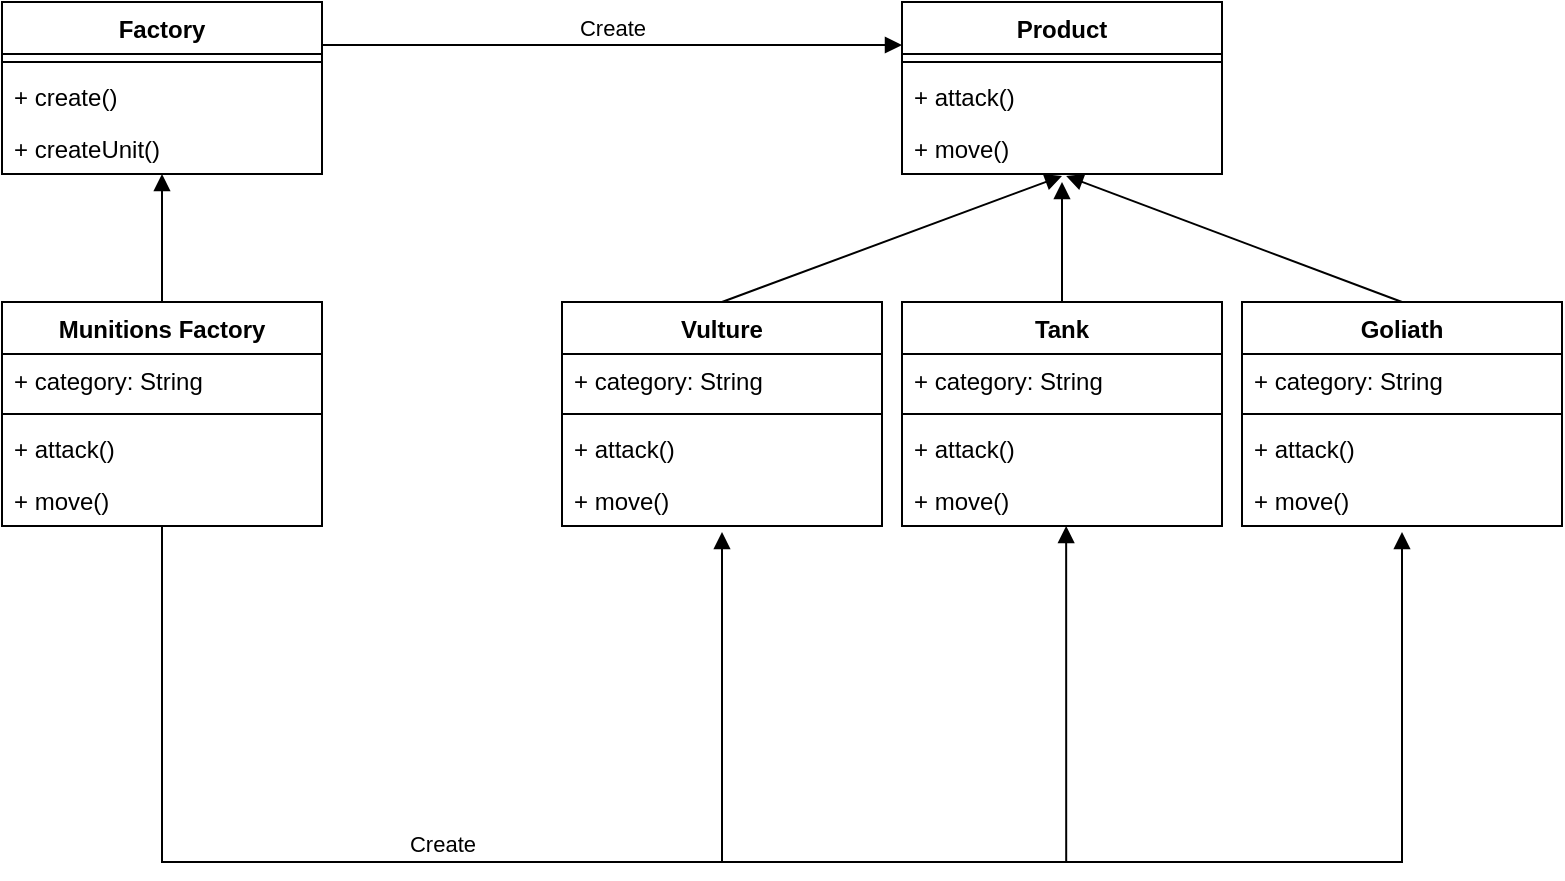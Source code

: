 <mxfile version="16.0.0" type="github">
  <diagram id="C5RBs43oDa-KdzZeNtuy" name="Page-1">
    <mxGraphModel dx="1662" dy="762" grid="1" gridSize="10" guides="1" tooltips="1" connect="1" arrows="1" fold="1" page="1" pageScale="1" pageWidth="827" pageHeight="1169" math="0" shadow="0">
      <root>
        <mxCell id="WIyWlLk6GJQsqaUBKTNV-0" />
        <mxCell id="WIyWlLk6GJQsqaUBKTNV-1" parent="WIyWlLk6GJQsqaUBKTNV-0" />
        <mxCell id="WZ-kVXEVeXFs6_7SI9vU-0" value="Product" style="swimlane;fontStyle=1;align=center;verticalAlign=top;childLayout=stackLayout;horizontal=1;startSize=26;horizontalStack=0;resizeParent=1;resizeParentMax=0;resizeLast=0;collapsible=1;marginBottom=0;" vertex="1" parent="WIyWlLk6GJQsqaUBKTNV-1">
          <mxGeometry x="600" y="180" width="160" height="86" as="geometry" />
        </mxCell>
        <mxCell id="WZ-kVXEVeXFs6_7SI9vU-2" value="" style="line;strokeWidth=1;fillColor=none;align=left;verticalAlign=middle;spacingTop=-1;spacingLeft=3;spacingRight=3;rotatable=0;labelPosition=right;points=[];portConstraint=eastwest;" vertex="1" parent="WZ-kVXEVeXFs6_7SI9vU-0">
          <mxGeometry y="26" width="160" height="8" as="geometry" />
        </mxCell>
        <mxCell id="WZ-kVXEVeXFs6_7SI9vU-3" value="+ attack()" style="text;strokeColor=none;fillColor=none;align=left;verticalAlign=top;spacingLeft=4;spacingRight=4;overflow=hidden;rotatable=0;points=[[0,0.5],[1,0.5]];portConstraint=eastwest;" vertex="1" parent="WZ-kVXEVeXFs6_7SI9vU-0">
          <mxGeometry y="34" width="160" height="26" as="geometry" />
        </mxCell>
        <mxCell id="WZ-kVXEVeXFs6_7SI9vU-4" value="+ move()" style="text;strokeColor=none;fillColor=none;align=left;verticalAlign=top;spacingLeft=4;spacingRight=4;overflow=hidden;rotatable=0;points=[[0,0.5],[1,0.5]];portConstraint=eastwest;" vertex="1" parent="WZ-kVXEVeXFs6_7SI9vU-0">
          <mxGeometry y="60" width="160" height="26" as="geometry" />
        </mxCell>
        <mxCell id="WZ-kVXEVeXFs6_7SI9vU-23" value="Vulture" style="swimlane;fontStyle=1;align=center;verticalAlign=top;childLayout=stackLayout;horizontal=1;startSize=26;horizontalStack=0;resizeParent=1;resizeParentMax=0;resizeLast=0;collapsible=1;marginBottom=0;" vertex="1" parent="WIyWlLk6GJQsqaUBKTNV-1">
          <mxGeometry x="430" y="330" width="160" height="112" as="geometry" />
        </mxCell>
        <mxCell id="WZ-kVXEVeXFs6_7SI9vU-24" value="+ category: String" style="text;strokeColor=none;fillColor=none;align=left;verticalAlign=top;spacingLeft=4;spacingRight=4;overflow=hidden;rotatable=0;points=[[0,0.5],[1,0.5]];portConstraint=eastwest;" vertex="1" parent="WZ-kVXEVeXFs6_7SI9vU-23">
          <mxGeometry y="26" width="160" height="26" as="geometry" />
        </mxCell>
        <mxCell id="WZ-kVXEVeXFs6_7SI9vU-25" value="" style="line;strokeWidth=1;fillColor=none;align=left;verticalAlign=middle;spacingTop=-1;spacingLeft=3;spacingRight=3;rotatable=0;labelPosition=right;points=[];portConstraint=eastwest;" vertex="1" parent="WZ-kVXEVeXFs6_7SI9vU-23">
          <mxGeometry y="52" width="160" height="8" as="geometry" />
        </mxCell>
        <mxCell id="WZ-kVXEVeXFs6_7SI9vU-26" value="+ attack()" style="text;strokeColor=none;fillColor=none;align=left;verticalAlign=top;spacingLeft=4;spacingRight=4;overflow=hidden;rotatable=0;points=[[0,0.5],[1,0.5]];portConstraint=eastwest;" vertex="1" parent="WZ-kVXEVeXFs6_7SI9vU-23">
          <mxGeometry y="60" width="160" height="26" as="geometry" />
        </mxCell>
        <mxCell id="WZ-kVXEVeXFs6_7SI9vU-31" value="+ move()" style="text;strokeColor=none;fillColor=none;align=left;verticalAlign=top;spacingLeft=4;spacingRight=4;overflow=hidden;rotatable=0;points=[[0,0.5],[1,0.5]];portConstraint=eastwest;" vertex="1" parent="WZ-kVXEVeXFs6_7SI9vU-23">
          <mxGeometry y="86" width="160" height="26" as="geometry" />
        </mxCell>
        <mxCell id="WZ-kVXEVeXFs6_7SI9vU-32" value="Tank" style="swimlane;fontStyle=1;align=center;verticalAlign=top;childLayout=stackLayout;horizontal=1;startSize=26;horizontalStack=0;resizeParent=1;resizeParentMax=0;resizeLast=0;collapsible=1;marginBottom=0;" vertex="1" parent="WIyWlLk6GJQsqaUBKTNV-1">
          <mxGeometry x="600" y="330" width="160" height="112" as="geometry" />
        </mxCell>
        <mxCell id="WZ-kVXEVeXFs6_7SI9vU-33" value="+ category: String" style="text;strokeColor=none;fillColor=none;align=left;verticalAlign=top;spacingLeft=4;spacingRight=4;overflow=hidden;rotatable=0;points=[[0,0.5],[1,0.5]];portConstraint=eastwest;" vertex="1" parent="WZ-kVXEVeXFs6_7SI9vU-32">
          <mxGeometry y="26" width="160" height="26" as="geometry" />
        </mxCell>
        <mxCell id="WZ-kVXEVeXFs6_7SI9vU-34" value="" style="line;strokeWidth=1;fillColor=none;align=left;verticalAlign=middle;spacingTop=-1;spacingLeft=3;spacingRight=3;rotatable=0;labelPosition=right;points=[];portConstraint=eastwest;" vertex="1" parent="WZ-kVXEVeXFs6_7SI9vU-32">
          <mxGeometry y="52" width="160" height="8" as="geometry" />
        </mxCell>
        <mxCell id="WZ-kVXEVeXFs6_7SI9vU-35" value="+ attack()" style="text;strokeColor=none;fillColor=none;align=left;verticalAlign=top;spacingLeft=4;spacingRight=4;overflow=hidden;rotatable=0;points=[[0,0.5],[1,0.5]];portConstraint=eastwest;" vertex="1" parent="WZ-kVXEVeXFs6_7SI9vU-32">
          <mxGeometry y="60" width="160" height="26" as="geometry" />
        </mxCell>
        <mxCell id="WZ-kVXEVeXFs6_7SI9vU-36" value="+ move()" style="text;strokeColor=none;fillColor=none;align=left;verticalAlign=top;spacingLeft=4;spacingRight=4;overflow=hidden;rotatable=0;points=[[0,0.5],[1,0.5]];portConstraint=eastwest;" vertex="1" parent="WZ-kVXEVeXFs6_7SI9vU-32">
          <mxGeometry y="86" width="160" height="26" as="geometry" />
        </mxCell>
        <mxCell id="WZ-kVXEVeXFs6_7SI9vU-37" value="Goliath" style="swimlane;fontStyle=1;align=center;verticalAlign=top;childLayout=stackLayout;horizontal=1;startSize=26;horizontalStack=0;resizeParent=1;resizeParentMax=0;resizeLast=0;collapsible=1;marginBottom=0;" vertex="1" parent="WIyWlLk6GJQsqaUBKTNV-1">
          <mxGeometry x="770" y="330" width="160" height="112" as="geometry" />
        </mxCell>
        <mxCell id="WZ-kVXEVeXFs6_7SI9vU-38" value="+ category: String" style="text;strokeColor=none;fillColor=none;align=left;verticalAlign=top;spacingLeft=4;spacingRight=4;overflow=hidden;rotatable=0;points=[[0,0.5],[1,0.5]];portConstraint=eastwest;" vertex="1" parent="WZ-kVXEVeXFs6_7SI9vU-37">
          <mxGeometry y="26" width="160" height="26" as="geometry" />
        </mxCell>
        <mxCell id="WZ-kVXEVeXFs6_7SI9vU-39" value="" style="line;strokeWidth=1;fillColor=none;align=left;verticalAlign=middle;spacingTop=-1;spacingLeft=3;spacingRight=3;rotatable=0;labelPosition=right;points=[];portConstraint=eastwest;" vertex="1" parent="WZ-kVXEVeXFs6_7SI9vU-37">
          <mxGeometry y="52" width="160" height="8" as="geometry" />
        </mxCell>
        <mxCell id="WZ-kVXEVeXFs6_7SI9vU-40" value="+ attack()" style="text;strokeColor=none;fillColor=none;align=left;verticalAlign=top;spacingLeft=4;spacingRight=4;overflow=hidden;rotatable=0;points=[[0,0.5],[1,0.5]];portConstraint=eastwest;" vertex="1" parent="WZ-kVXEVeXFs6_7SI9vU-37">
          <mxGeometry y="60" width="160" height="26" as="geometry" />
        </mxCell>
        <mxCell id="WZ-kVXEVeXFs6_7SI9vU-41" value="+ move()" style="text;strokeColor=none;fillColor=none;align=left;verticalAlign=top;spacingLeft=4;spacingRight=4;overflow=hidden;rotatable=0;points=[[0,0.5],[1,0.5]];portConstraint=eastwest;" vertex="1" parent="WZ-kVXEVeXFs6_7SI9vU-37">
          <mxGeometry y="86" width="160" height="26" as="geometry" />
        </mxCell>
        <mxCell id="WZ-kVXEVeXFs6_7SI9vU-42" value="Factory" style="swimlane;fontStyle=1;align=center;verticalAlign=top;childLayout=stackLayout;horizontal=1;startSize=26;horizontalStack=0;resizeParent=1;resizeParentMax=0;resizeLast=0;collapsible=1;marginBottom=0;" vertex="1" parent="WIyWlLk6GJQsqaUBKTNV-1">
          <mxGeometry x="150" y="180" width="160" height="86" as="geometry" />
        </mxCell>
        <mxCell id="WZ-kVXEVeXFs6_7SI9vU-43" value="" style="line;strokeWidth=1;fillColor=none;align=left;verticalAlign=middle;spacingTop=-1;spacingLeft=3;spacingRight=3;rotatable=0;labelPosition=right;points=[];portConstraint=eastwest;" vertex="1" parent="WZ-kVXEVeXFs6_7SI9vU-42">
          <mxGeometry y="26" width="160" height="8" as="geometry" />
        </mxCell>
        <mxCell id="WZ-kVXEVeXFs6_7SI9vU-44" value="+ create()" style="text;strokeColor=none;fillColor=none;align=left;verticalAlign=top;spacingLeft=4;spacingRight=4;overflow=hidden;rotatable=0;points=[[0,0.5],[1,0.5]];portConstraint=eastwest;" vertex="1" parent="WZ-kVXEVeXFs6_7SI9vU-42">
          <mxGeometry y="34" width="160" height="26" as="geometry" />
        </mxCell>
        <mxCell id="WZ-kVXEVeXFs6_7SI9vU-45" value="+ createUnit()" style="text;strokeColor=none;fillColor=none;align=left;verticalAlign=top;spacingLeft=4;spacingRight=4;overflow=hidden;rotatable=0;points=[[0,0.5],[1,0.5]];portConstraint=eastwest;" vertex="1" parent="WZ-kVXEVeXFs6_7SI9vU-42">
          <mxGeometry y="60" width="160" height="26" as="geometry" />
        </mxCell>
        <mxCell id="WZ-kVXEVeXFs6_7SI9vU-50" value="Munitions Factory" style="swimlane;fontStyle=1;align=center;verticalAlign=top;childLayout=stackLayout;horizontal=1;startSize=26;horizontalStack=0;resizeParent=1;resizeParentMax=0;resizeLast=0;collapsible=1;marginBottom=0;" vertex="1" parent="WIyWlLk6GJQsqaUBKTNV-1">
          <mxGeometry x="150" y="330" width="160" height="112" as="geometry" />
        </mxCell>
        <mxCell id="WZ-kVXEVeXFs6_7SI9vU-51" value="+ category: String" style="text;strokeColor=none;fillColor=none;align=left;verticalAlign=top;spacingLeft=4;spacingRight=4;overflow=hidden;rotatable=0;points=[[0,0.5],[1,0.5]];portConstraint=eastwest;" vertex="1" parent="WZ-kVXEVeXFs6_7SI9vU-50">
          <mxGeometry y="26" width="160" height="26" as="geometry" />
        </mxCell>
        <mxCell id="WZ-kVXEVeXFs6_7SI9vU-52" value="" style="line;strokeWidth=1;fillColor=none;align=left;verticalAlign=middle;spacingTop=-1;spacingLeft=3;spacingRight=3;rotatable=0;labelPosition=right;points=[];portConstraint=eastwest;" vertex="1" parent="WZ-kVXEVeXFs6_7SI9vU-50">
          <mxGeometry y="52" width="160" height="8" as="geometry" />
        </mxCell>
        <mxCell id="WZ-kVXEVeXFs6_7SI9vU-53" value="+ attack()" style="text;strokeColor=none;fillColor=none;align=left;verticalAlign=top;spacingLeft=4;spacingRight=4;overflow=hidden;rotatable=0;points=[[0,0.5],[1,0.5]];portConstraint=eastwest;" vertex="1" parent="WZ-kVXEVeXFs6_7SI9vU-50">
          <mxGeometry y="60" width="160" height="26" as="geometry" />
        </mxCell>
        <mxCell id="WZ-kVXEVeXFs6_7SI9vU-54" value="+ move()" style="text;strokeColor=none;fillColor=none;align=left;verticalAlign=top;spacingLeft=4;spacingRight=4;overflow=hidden;rotatable=0;points=[[0,0.5],[1,0.5]];portConstraint=eastwest;" vertex="1" parent="WZ-kVXEVeXFs6_7SI9vU-50">
          <mxGeometry y="86" width="160" height="26" as="geometry" />
        </mxCell>
        <mxCell id="WZ-kVXEVeXFs6_7SI9vU-55" value="Create" style="html=1;verticalAlign=bottom;endArrow=block;rounded=0;exitX=1;exitY=0.25;exitDx=0;exitDy=0;entryX=0;entryY=0.25;entryDx=0;entryDy=0;" edge="1" parent="WIyWlLk6GJQsqaUBKTNV-1" source="WZ-kVXEVeXFs6_7SI9vU-42" target="WZ-kVXEVeXFs6_7SI9vU-0">
          <mxGeometry width="80" relative="1" as="geometry">
            <mxPoint x="470" y="400" as="sourcePoint" />
            <mxPoint x="550" y="400" as="targetPoint" />
          </mxGeometry>
        </mxCell>
        <mxCell id="WZ-kVXEVeXFs6_7SI9vU-56" value="" style="html=1;verticalAlign=bottom;endArrow=block;rounded=0;exitX=0.5;exitY=0;exitDx=0;exitDy=0;" edge="1" parent="WIyWlLk6GJQsqaUBKTNV-1" source="WZ-kVXEVeXFs6_7SI9vU-50" target="WZ-kVXEVeXFs6_7SI9vU-45">
          <mxGeometry width="80" relative="1" as="geometry">
            <mxPoint x="470" y="400" as="sourcePoint" />
            <mxPoint x="550" y="400" as="targetPoint" />
          </mxGeometry>
        </mxCell>
        <mxCell id="WZ-kVXEVeXFs6_7SI9vU-57" value="" style="html=1;verticalAlign=bottom;endArrow=block;rounded=0;exitX=0.5;exitY=0;exitDx=0;exitDy=0;entryX=0.5;entryY=1.038;entryDx=0;entryDy=0;entryPerimeter=0;" edge="1" parent="WIyWlLk6GJQsqaUBKTNV-1" source="WZ-kVXEVeXFs6_7SI9vU-23" target="WZ-kVXEVeXFs6_7SI9vU-4">
          <mxGeometry width="80" relative="1" as="geometry">
            <mxPoint x="240" y="340" as="sourcePoint" />
            <mxPoint x="680" y="270" as="targetPoint" />
          </mxGeometry>
        </mxCell>
        <mxCell id="WZ-kVXEVeXFs6_7SI9vU-58" value="" style="html=1;verticalAlign=bottom;endArrow=block;rounded=0;exitX=0.5;exitY=0;exitDx=0;exitDy=0;" edge="1" parent="WIyWlLk6GJQsqaUBKTNV-1" source="WZ-kVXEVeXFs6_7SI9vU-32">
          <mxGeometry width="80" relative="1" as="geometry">
            <mxPoint x="250" y="350" as="sourcePoint" />
            <mxPoint x="680" y="270" as="targetPoint" />
          </mxGeometry>
        </mxCell>
        <mxCell id="WZ-kVXEVeXFs6_7SI9vU-59" value="" style="html=1;verticalAlign=bottom;endArrow=block;rounded=0;exitX=0.5;exitY=0;exitDx=0;exitDy=0;entryX=0.513;entryY=1.038;entryDx=0;entryDy=0;entryPerimeter=0;" edge="1" parent="WIyWlLk6GJQsqaUBKTNV-1" source="WZ-kVXEVeXFs6_7SI9vU-37" target="WZ-kVXEVeXFs6_7SI9vU-4">
          <mxGeometry width="80" relative="1" as="geometry">
            <mxPoint x="690" y="340" as="sourcePoint" />
            <mxPoint x="690" y="280" as="targetPoint" />
          </mxGeometry>
        </mxCell>
        <mxCell id="WZ-kVXEVeXFs6_7SI9vU-60" value="Create" style="html=1;verticalAlign=bottom;endArrow=block;rounded=0;exitX=0.5;exitY=1.115;exitDx=0;exitDy=0;exitPerimeter=0;edgeStyle=orthogonalEdgeStyle;entryX=0.5;entryY=1.115;entryDx=0;entryDy=0;entryPerimeter=0;" edge="1" parent="WIyWlLk6GJQsqaUBKTNV-1" source="WZ-kVXEVeXFs6_7SI9vU-54" target="WZ-kVXEVeXFs6_7SI9vU-31">
          <mxGeometry width="80" relative="1" as="geometry">
            <mxPoint x="230" y="520" as="sourcePoint" />
            <mxPoint x="510" y="470" as="targetPoint" />
            <Array as="points">
              <mxPoint x="230" y="610" />
              <mxPoint x="510" y="610" />
            </Array>
          </mxGeometry>
        </mxCell>
        <mxCell id="WZ-kVXEVeXFs6_7SI9vU-61" value="" style="html=1;verticalAlign=bottom;endArrow=block;rounded=0;exitX=0.5;exitY=1;exitDx=0;exitDy=0;exitPerimeter=0;edgeStyle=orthogonalEdgeStyle;entryX=0.513;entryY=1;entryDx=0;entryDy=0;entryPerimeter=0;" edge="1" parent="WIyWlLk6GJQsqaUBKTNV-1" source="WZ-kVXEVeXFs6_7SI9vU-54" target="WZ-kVXEVeXFs6_7SI9vU-36">
          <mxGeometry width="80" relative="1" as="geometry">
            <mxPoint x="240" y="452" as="sourcePoint" />
            <mxPoint x="690" y="460" as="targetPoint" />
            <Array as="points">
              <mxPoint x="230" y="610" />
              <mxPoint x="682" y="610" />
            </Array>
          </mxGeometry>
        </mxCell>
        <mxCell id="WZ-kVXEVeXFs6_7SI9vU-62" value="" style="html=1;verticalAlign=bottom;endArrow=block;rounded=0;exitX=0.5;exitY=1.115;exitDx=0;exitDy=0;exitPerimeter=0;edgeStyle=orthogonalEdgeStyle;" edge="1" parent="WIyWlLk6GJQsqaUBKTNV-1">
          <mxGeometry width="80" relative="1" as="geometry">
            <mxPoint x="230" y="442" as="sourcePoint" />
            <mxPoint x="850" y="445" as="targetPoint" />
            <Array as="points">
              <mxPoint x="230" y="610" />
              <mxPoint x="850" y="610" />
            </Array>
          </mxGeometry>
        </mxCell>
      </root>
    </mxGraphModel>
  </diagram>
</mxfile>
